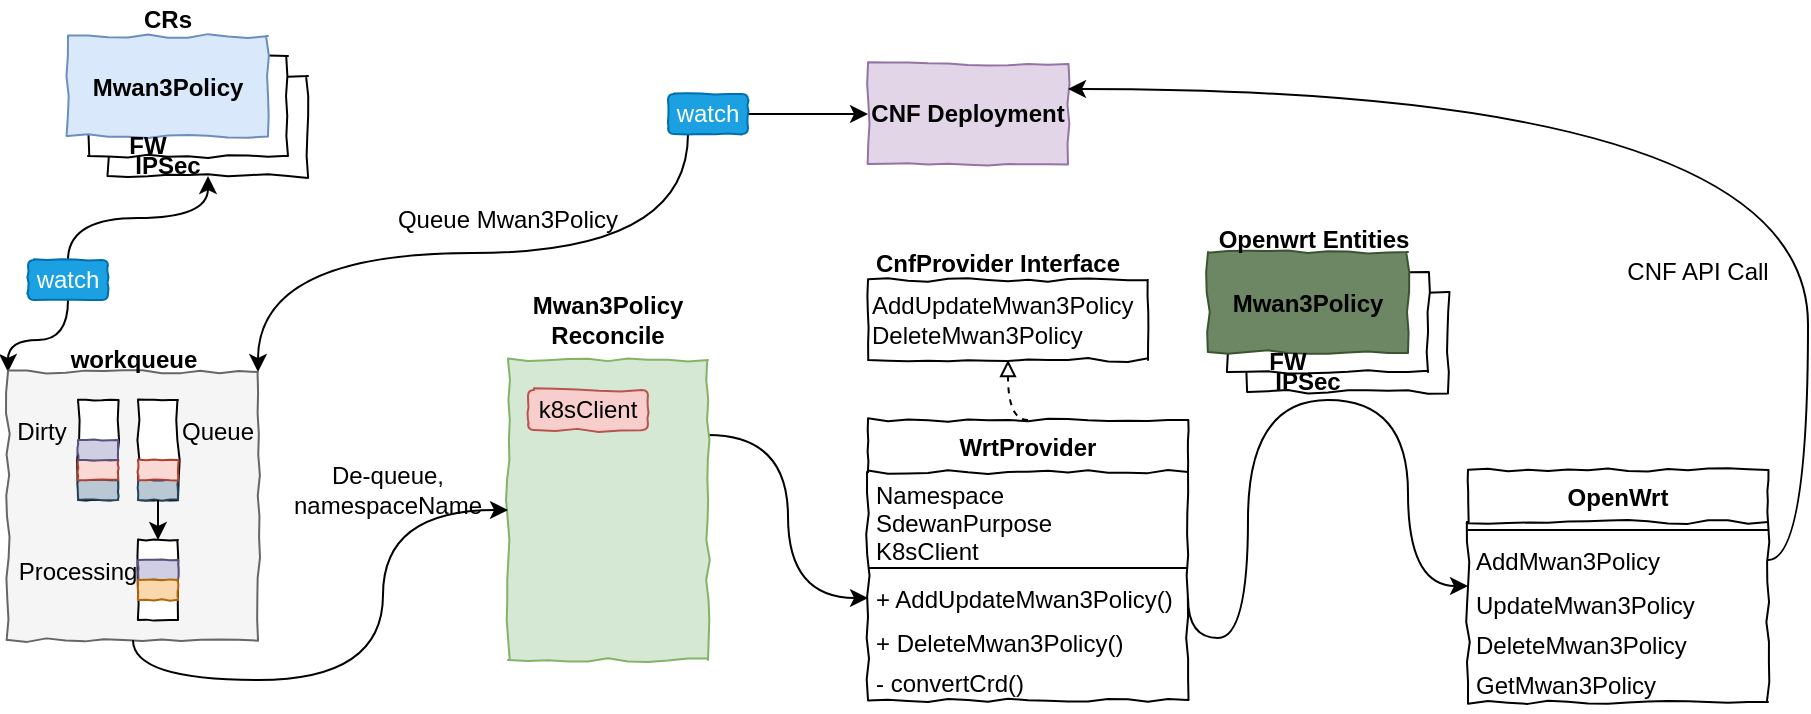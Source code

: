 <mxfile version="12.9.14" type="device"><diagram id="f-1GySHZMf33IIK9-Ksn" name="Page-1"><mxGraphModel dx="782" dy="1537" grid="1" gridSize="10" guides="1" tooltips="1" connect="1" arrows="1" fold="1" page="1" pageScale="1" pageWidth="850" pageHeight="1100" math="0" shadow="0"><root><mxCell id="0"/><mxCell id="1" parent="0"/><mxCell id="x0xqYOoP0zkLjhgs20uL-1" value="&lt;b&gt;CNF Deployment&lt;/b&gt;" style="rounded=0;whiteSpace=wrap;html=1;comic=1;fillColor=#e1d5e7;strokeColor=#9673a6;" vertex="1" parent="1"><mxGeometry x="920" y="-8" width="100" height="50" as="geometry"/></mxCell><mxCell id="x0xqYOoP0zkLjhgs20uL-100" style="edgeStyle=orthogonalEdgeStyle;curved=1;rounded=0;orthogonalLoop=1;jettySize=auto;html=1;exitX=1;exitY=0.25;exitDx=0;exitDy=0;entryX=0;entryY=0.5;entryDx=0;entryDy=0;endArrow=classic;endFill=1;" edge="1" parent="1" source="x0xqYOoP0zkLjhgs20uL-10" target="x0xqYOoP0zkLjhgs20uL-60"><mxGeometry relative="1" as="geometry"/></mxCell><mxCell id="x0xqYOoP0zkLjhgs20uL-10" value="" style="rounded=0;whiteSpace=wrap;html=1;comic=1;fillColor=#d5e8d4;strokeColor=#82b366;" vertex="1" parent="1"><mxGeometry x="740" y="140" width="100" height="150" as="geometry"/></mxCell><mxCell id="x0xqYOoP0zkLjhgs20uL-52" value="AddUpdateMwan3Policy&lt;br&gt;DeleteMwan3Policy" style="rounded=0;whiteSpace=wrap;html=1;comic=1;align=left;" vertex="1" parent="1"><mxGeometry x="920" y="100" width="140" height="40" as="geometry"/></mxCell><mxCell id="x0xqYOoP0zkLjhgs20uL-11" value="&lt;b&gt;Mwan3Policy Reconcile&lt;/b&gt;" style="text;html=1;strokeColor=none;fillColor=none;align=center;verticalAlign=middle;whiteSpace=wrap;rounded=0;comic=1;" vertex="1" parent="1"><mxGeometry x="770" y="110" width="40" height="20" as="geometry"/></mxCell><mxCell id="x0xqYOoP0zkLjhgs20uL-16" style="edgeStyle=orthogonalEdgeStyle;rounded=0;orthogonalLoop=1;jettySize=auto;html=1;exitX=0.5;exitY=0;exitDx=0;exitDy=0;entryX=0.5;entryY=1;entryDx=0;entryDy=0;curved=1;" edge="1" parent="1" source="x0xqYOoP0zkLjhgs20uL-14" target="x0xqYOoP0zkLjhgs20uL-6"><mxGeometry relative="1" as="geometry"/></mxCell><mxCell id="x0xqYOoP0zkLjhgs20uL-37" style="edgeStyle=orthogonalEdgeStyle;curved=1;rounded=0;orthogonalLoop=1;jettySize=auto;html=1;exitX=0.5;exitY=1;exitDx=0;exitDy=0;entryX=0;entryY=0;entryDx=0;entryDy=0;" edge="1" parent="1" source="x0xqYOoP0zkLjhgs20uL-14" target="x0xqYOoP0zkLjhgs20uL-35"><mxGeometry relative="1" as="geometry"/></mxCell><mxCell id="x0xqYOoP0zkLjhgs20uL-14" value="watch" style="rounded=1;whiteSpace=wrap;html=1;comic=1;fillColor=#1ba1e2;strokeColor=#006EAF;fontColor=#ffffff;" vertex="1" parent="1"><mxGeometry x="500" y="90" width="40" height="20" as="geometry"/></mxCell><mxCell id="x0xqYOoP0zkLjhgs20uL-39" style="edgeStyle=orthogonalEdgeStyle;curved=1;rounded=0;orthogonalLoop=1;jettySize=auto;html=1;exitX=1;exitY=0.5;exitDx=0;exitDy=0;entryX=0;entryY=0.5;entryDx=0;entryDy=0;" edge="1" parent="1" source="x0xqYOoP0zkLjhgs20uL-38" target="x0xqYOoP0zkLjhgs20uL-1"><mxGeometry relative="1" as="geometry"/></mxCell><mxCell id="x0xqYOoP0zkLjhgs20uL-40" style="edgeStyle=orthogonalEdgeStyle;curved=1;rounded=0;orthogonalLoop=1;jettySize=auto;html=1;exitX=0.25;exitY=1;exitDx=0;exitDy=0;entryX=1;entryY=0;entryDx=0;entryDy=0;" edge="1" parent="1" source="x0xqYOoP0zkLjhgs20uL-38" target="x0xqYOoP0zkLjhgs20uL-35"><mxGeometry relative="1" as="geometry"/></mxCell><mxCell id="x0xqYOoP0zkLjhgs20uL-38" value="watch" style="rounded=1;whiteSpace=wrap;html=1;comic=1;fillColor=#1ba1e2;strokeColor=#006EAF;fontColor=#ffffff;" vertex="1" parent="1"><mxGeometry x="820" y="7" width="40" height="20" as="geometry"/></mxCell><mxCell id="x0xqYOoP0zkLjhgs20uL-43" value="" style="group" vertex="1" connectable="0" parent="1"><mxGeometry x="520" y="-22" width="120" height="75" as="geometry"/></mxCell><mxCell id="x0xqYOoP0zkLjhgs20uL-6" value="" style="rounded=0;whiteSpace=wrap;html=1;comic=1;" vertex="1" parent="x0xqYOoP0zkLjhgs20uL-43"><mxGeometry x="20" y="20" width="100" height="50" as="geometry"/></mxCell><mxCell id="x0xqYOoP0zkLjhgs20uL-4" value="" style="rounded=0;whiteSpace=wrap;html=1;comic=1;" vertex="1" parent="x0xqYOoP0zkLjhgs20uL-43"><mxGeometry x="10" y="10" width="100" height="50" as="geometry"/></mxCell><mxCell id="x0xqYOoP0zkLjhgs20uL-2" value="" style="rounded=0;whiteSpace=wrap;html=1;comic=1;fillColor=#dae8fc;strokeColor=#6c8ebf;" vertex="1" parent="x0xqYOoP0zkLjhgs20uL-43"><mxGeometry width="100" height="50" as="geometry"/></mxCell><mxCell id="x0xqYOoP0zkLjhgs20uL-7" value="&lt;b&gt;Mwan3Policy&lt;/b&gt;" style="text;html=1;strokeColor=none;fillColor=none;align=center;verticalAlign=middle;whiteSpace=wrap;rounded=0;comic=1;" vertex="1" parent="x0xqYOoP0zkLjhgs20uL-43"><mxGeometry x="30" y="16" width="40" height="20" as="geometry"/></mxCell><mxCell id="x0xqYOoP0zkLjhgs20uL-8" value="&lt;b&gt;FW&lt;/b&gt;" style="text;html=1;strokeColor=none;fillColor=none;align=center;verticalAlign=middle;whiteSpace=wrap;rounded=0;comic=1;" vertex="1" parent="x0xqYOoP0zkLjhgs20uL-43"><mxGeometry x="20" y="45" width="40" height="20" as="geometry"/></mxCell><mxCell id="x0xqYOoP0zkLjhgs20uL-9" value="&lt;b&gt;IPSec&lt;/b&gt;" style="text;html=1;strokeColor=none;fillColor=none;align=center;verticalAlign=middle;whiteSpace=wrap;rounded=0;comic=1;" vertex="1" parent="x0xqYOoP0zkLjhgs20uL-43"><mxGeometry x="30" y="55" width="40" height="20" as="geometry"/></mxCell><mxCell id="x0xqYOoP0zkLjhgs20uL-45" value="" style="group" vertex="1" connectable="0" parent="1"><mxGeometry x="490" y="130" width="125" height="150" as="geometry"/></mxCell><mxCell id="x0xqYOoP0zkLjhgs20uL-35" value="" style="rounded=0;whiteSpace=wrap;html=1;comic=1;fillColor=#f5f5f5;strokeColor=#666666;fontColor=#333333;" vertex="1" parent="x0xqYOoP0zkLjhgs20uL-45"><mxGeometry y="16" width="125" height="134" as="geometry"/></mxCell><mxCell id="x0xqYOoP0zkLjhgs20uL-18" value="" style="rounded=0;whiteSpace=wrap;html=1;comic=1;" vertex="1" parent="x0xqYOoP0zkLjhgs20uL-45"><mxGeometry x="35" y="30" width="20" height="50" as="geometry"/></mxCell><mxCell id="x0xqYOoP0zkLjhgs20uL-19" value="" style="rounded=0;whiteSpace=wrap;html=1;comic=1;fillColor=#bac8d3;strokeColor=#23445d;" vertex="1" parent="x0xqYOoP0zkLjhgs20uL-45"><mxGeometry x="35" y="70" width="20" height="10" as="geometry"/></mxCell><mxCell id="x0xqYOoP0zkLjhgs20uL-20" value="" style="rounded=0;whiteSpace=wrap;html=1;comic=1;fillColor=#fad9d5;strokeColor=#ae4132;" vertex="1" parent="x0xqYOoP0zkLjhgs20uL-45"><mxGeometry x="35" y="60" width="20" height="10" as="geometry"/></mxCell><mxCell id="x0xqYOoP0zkLjhgs20uL-21" value="" style="rounded=0;whiteSpace=wrap;html=1;comic=1;fillColor=#d0cee2;strokeColor=#56517e;" vertex="1" parent="x0xqYOoP0zkLjhgs20uL-45"><mxGeometry x="35" y="50" width="20" height="10" as="geometry"/></mxCell><mxCell id="x0xqYOoP0zkLjhgs20uL-22" value="" style="rounded=0;whiteSpace=wrap;html=1;comic=1;" vertex="1" parent="x0xqYOoP0zkLjhgs20uL-45"><mxGeometry x="65" y="30" width="20" height="50" as="geometry"/></mxCell><mxCell id="x0xqYOoP0zkLjhgs20uL-23" value="" style="rounded=0;whiteSpace=wrap;html=1;comic=1;fillColor=#bac8d3;strokeColor=#23445d;" vertex="1" parent="x0xqYOoP0zkLjhgs20uL-45"><mxGeometry x="65" y="70" width="20" height="10" as="geometry"/></mxCell><mxCell id="x0xqYOoP0zkLjhgs20uL-24" value="" style="rounded=0;whiteSpace=wrap;html=1;comic=1;fillColor=#fad9d5;strokeColor=#ae4132;" vertex="1" parent="x0xqYOoP0zkLjhgs20uL-45"><mxGeometry x="65" y="60" width="20" height="10" as="geometry"/></mxCell><mxCell id="x0xqYOoP0zkLjhgs20uL-26" value="" style="rounded=0;whiteSpace=wrap;html=1;comic=1;" vertex="1" parent="x0xqYOoP0zkLjhgs20uL-45"><mxGeometry x="65" y="100" width="20" height="40" as="geometry"/></mxCell><mxCell id="x0xqYOoP0zkLjhgs20uL-30" style="edgeStyle=orthogonalEdgeStyle;rounded=0;orthogonalLoop=1;jettySize=auto;html=1;exitX=0.5;exitY=1;exitDx=0;exitDy=0;entryX=0.5;entryY=0;entryDx=0;entryDy=0;curved=1;" edge="1" parent="x0xqYOoP0zkLjhgs20uL-45" source="x0xqYOoP0zkLjhgs20uL-23" target="x0xqYOoP0zkLjhgs20uL-26"><mxGeometry relative="1" as="geometry"/></mxCell><mxCell id="x0xqYOoP0zkLjhgs20uL-29" value="" style="rounded=0;whiteSpace=wrap;html=1;comic=1;fillColor=#d0cee2;strokeColor=#56517e;" vertex="1" parent="x0xqYOoP0zkLjhgs20uL-45"><mxGeometry x="65" y="110" width="20" height="10" as="geometry"/></mxCell><mxCell id="x0xqYOoP0zkLjhgs20uL-31" value="Dirty" style="text;html=1;strokeColor=none;fillColor=none;align=center;verticalAlign=middle;whiteSpace=wrap;rounded=0;comic=1;" vertex="1" parent="x0xqYOoP0zkLjhgs20uL-45"><mxGeometry x="2" y="36" width="30" height="20" as="geometry"/></mxCell><mxCell id="x0xqYOoP0zkLjhgs20uL-32" value="Queue" style="text;html=1;strokeColor=none;fillColor=none;align=center;verticalAlign=middle;whiteSpace=wrap;rounded=0;comic=1;" vertex="1" parent="x0xqYOoP0zkLjhgs20uL-45"><mxGeometry x="90" y="36" width="30" height="20" as="geometry"/></mxCell><mxCell id="x0xqYOoP0zkLjhgs20uL-33" value="Processing" style="text;html=1;strokeColor=none;fillColor=none;align=center;verticalAlign=middle;whiteSpace=wrap;rounded=0;comic=1;" vertex="1" parent="x0xqYOoP0zkLjhgs20uL-45"><mxGeometry x="20" y="106" width="30" height="20" as="geometry"/></mxCell><mxCell id="x0xqYOoP0zkLjhgs20uL-34" value="" style="rounded=0;whiteSpace=wrap;html=1;comic=1;fillColor=#fad7ac;strokeColor=#b46504;" vertex="1" parent="x0xqYOoP0zkLjhgs20uL-45"><mxGeometry x="65" y="120" width="20" height="10" as="geometry"/></mxCell><mxCell id="x0xqYOoP0zkLjhgs20uL-36" value="&lt;b&gt;workqueue&lt;/b&gt;" style="text;html=1;strokeColor=none;fillColor=none;align=center;verticalAlign=middle;whiteSpace=wrap;rounded=0;comic=1;" vertex="1" parent="x0xqYOoP0zkLjhgs20uL-45"><mxGeometry x="47.5" width="30" height="20" as="geometry"/></mxCell><mxCell id="x0xqYOoP0zkLjhgs20uL-47" value="Queue Mwan3Policy" style="text;html=1;strokeColor=none;fillColor=none;align=center;verticalAlign=middle;whiteSpace=wrap;rounded=0;comic=1;" vertex="1" parent="1"><mxGeometry x="680" y="60" width="120" height="20" as="geometry"/></mxCell><mxCell id="x0xqYOoP0zkLjhgs20uL-50" style="edgeStyle=orthogonalEdgeStyle;curved=1;rounded=0;orthogonalLoop=1;jettySize=auto;html=1;exitX=0.5;exitY=1;exitDx=0;exitDy=0;entryX=0;entryY=0.5;entryDx=0;entryDy=0;" edge="1" parent="1" source="x0xqYOoP0zkLjhgs20uL-35" target="x0xqYOoP0zkLjhgs20uL-10"><mxGeometry relative="1" as="geometry"/></mxCell><mxCell id="x0xqYOoP0zkLjhgs20uL-51" value="De-queue, namespaceName" style="text;html=1;strokeColor=none;fillColor=none;align=center;verticalAlign=middle;whiteSpace=wrap;rounded=0;comic=1;" vertex="1" parent="1"><mxGeometry x="615" y="195" width="130" height="20" as="geometry"/></mxCell><mxCell id="x0xqYOoP0zkLjhgs20uL-54" value="&lt;b&gt;CnfProvider Interface&lt;/b&gt;" style="text;html=1;strokeColor=none;fillColor=none;align=center;verticalAlign=middle;whiteSpace=wrap;rounded=0;comic=1;" vertex="1" parent="1"><mxGeometry x="920" y="82" width="130" height="20" as="geometry"/></mxCell><mxCell id="x0xqYOoP0zkLjhgs20uL-68" style="edgeStyle=orthogonalEdgeStyle;curved=1;rounded=0;orthogonalLoop=1;jettySize=auto;html=1;exitX=0.5;exitY=0;exitDx=0;exitDy=0;entryX=0.5;entryY=1;entryDx=0;entryDy=0;endArrow=block;endFill=0;dashed=1;" edge="1" parent="1" source="x0xqYOoP0zkLjhgs20uL-57" target="x0xqYOoP0zkLjhgs20uL-52"><mxGeometry relative="1" as="geometry"/></mxCell><mxCell id="x0xqYOoP0zkLjhgs20uL-57" value="WrtProvider" style="swimlane;fontStyle=1;align=center;verticalAlign=top;childLayout=stackLayout;horizontal=1;startSize=26;horizontalStack=0;resizeParent=1;resizeParentMax=0;resizeLast=0;collapsible=1;marginBottom=0;comic=1;" vertex="1" parent="1"><mxGeometry x="920" y="170" width="160" height="140" as="geometry"/></mxCell><mxCell id="x0xqYOoP0zkLjhgs20uL-58" value="Namespace&#10;SdewanPurpose&#10;K8sClient" style="text;strokeColor=none;fillColor=none;align=left;verticalAlign=top;spacingLeft=4;spacingRight=0;overflow=hidden;rotatable=0;points=[[0,0.5],[1,0.5]];portConstraint=eastwest;spacing=0;" vertex="1" parent="x0xqYOoP0zkLjhgs20uL-57"><mxGeometry y="26" width="160" height="44" as="geometry"/></mxCell><mxCell id="x0xqYOoP0zkLjhgs20uL-59" value="" style="line;strokeWidth=1;fillColor=none;align=left;verticalAlign=middle;spacingTop=-1;spacingLeft=3;spacingRight=3;rotatable=0;labelPosition=right;points=[];portConstraint=eastwest;" vertex="1" parent="x0xqYOoP0zkLjhgs20uL-57"><mxGeometry y="70" width="160" height="8" as="geometry"/></mxCell><mxCell id="x0xqYOoP0zkLjhgs20uL-60" value="+ AddUpdateMwan3Policy()" style="text;strokeColor=none;fillColor=none;align=left;verticalAlign=top;spacingLeft=4;spacingRight=4;overflow=hidden;rotatable=0;points=[[0,0.5],[1,0.5]];portConstraint=eastwest;spacing=0;" vertex="1" parent="x0xqYOoP0zkLjhgs20uL-57"><mxGeometry y="78" width="160" height="22" as="geometry"/></mxCell><mxCell id="x0xqYOoP0zkLjhgs20uL-61" value="+ DeleteMwan3Policy()" style="text;strokeColor=none;fillColor=none;align=left;verticalAlign=top;spacingLeft=4;spacingRight=4;overflow=hidden;rotatable=0;points=[[0,0.5],[1,0.5]];portConstraint=eastwest;spacing=0;" vertex="1" parent="x0xqYOoP0zkLjhgs20uL-57"><mxGeometry y="100" width="160" height="20" as="geometry"/></mxCell><mxCell id="x0xqYOoP0zkLjhgs20uL-101" value="- convertCrd()" style="text;strokeColor=none;fillColor=none;align=left;verticalAlign=top;spacingLeft=4;spacingRight=4;overflow=hidden;rotatable=0;points=[[0,0.5],[1,0.5]];portConstraint=eastwest;spacing=0;" vertex="1" parent="x0xqYOoP0zkLjhgs20uL-57"><mxGeometry y="120" width="160" height="20" as="geometry"/></mxCell><mxCell id="x0xqYOoP0zkLjhgs20uL-69" value="&lt;b&gt;CRs&lt;/b&gt;" style="text;html=1;strokeColor=none;fillColor=none;align=center;verticalAlign=middle;whiteSpace=wrap;rounded=0;comic=1;" vertex="1" parent="1"><mxGeometry x="554.5" y="-40" width="30" height="20" as="geometry"/></mxCell><mxCell id="x0xqYOoP0zkLjhgs20uL-88" value="" style="group" vertex="1" connectable="0" parent="1"><mxGeometry x="1090" y="86" width="120" height="75" as="geometry"/></mxCell><mxCell id="x0xqYOoP0zkLjhgs20uL-89" value="" style="rounded=0;whiteSpace=wrap;html=1;comic=1;" vertex="1" parent="x0xqYOoP0zkLjhgs20uL-88"><mxGeometry x="20" y="20" width="100" height="50" as="geometry"/></mxCell><mxCell id="x0xqYOoP0zkLjhgs20uL-90" value="" style="rounded=0;whiteSpace=wrap;html=1;comic=1;" vertex="1" parent="x0xqYOoP0zkLjhgs20uL-88"><mxGeometry x="10" y="10" width="100" height="50" as="geometry"/></mxCell><mxCell id="x0xqYOoP0zkLjhgs20uL-91" value="" style="rounded=0;whiteSpace=wrap;html=1;comic=1;fillColor=#6d8764;strokeColor=#3A5431;fontColor=#ffffff;" vertex="1" parent="x0xqYOoP0zkLjhgs20uL-88"><mxGeometry width="100" height="50" as="geometry"/></mxCell><mxCell id="x0xqYOoP0zkLjhgs20uL-92" value="&lt;b&gt;Mwan3Policy&lt;/b&gt;" style="text;html=1;strokeColor=none;fillColor=none;align=center;verticalAlign=middle;whiteSpace=wrap;rounded=0;comic=1;" vertex="1" parent="x0xqYOoP0zkLjhgs20uL-88"><mxGeometry x="30" y="16" width="40" height="20" as="geometry"/></mxCell><mxCell id="x0xqYOoP0zkLjhgs20uL-93" value="&lt;b&gt;FW&lt;/b&gt;" style="text;html=1;strokeColor=none;fillColor=none;align=center;verticalAlign=middle;whiteSpace=wrap;rounded=0;comic=1;" vertex="1" parent="x0xqYOoP0zkLjhgs20uL-88"><mxGeometry x="20" y="45" width="40" height="20" as="geometry"/></mxCell><mxCell id="x0xqYOoP0zkLjhgs20uL-94" value="&lt;b&gt;IPSec&lt;/b&gt;" style="text;html=1;strokeColor=none;fillColor=none;align=center;verticalAlign=middle;whiteSpace=wrap;rounded=0;comic=1;" vertex="1" parent="x0xqYOoP0zkLjhgs20uL-88"><mxGeometry x="30" y="55" width="40" height="20" as="geometry"/></mxCell><mxCell id="x0xqYOoP0zkLjhgs20uL-95" value="&lt;b&gt;Openwrt Entities&lt;/b&gt;" style="text;html=1;strokeColor=none;fillColor=none;align=center;verticalAlign=middle;whiteSpace=wrap;rounded=0;comic=1;" vertex="1" parent="1"><mxGeometry x="1090" y="70" width="105.5" height="20" as="geometry"/></mxCell><mxCell id="x0xqYOoP0zkLjhgs20uL-71" value="OpenWrt" style="swimlane;fontStyle=1;align=center;verticalAlign=top;childLayout=stackLayout;horizontal=1;startSize=26;horizontalStack=0;resizeParent=1;resizeParentMax=0;resizeLast=0;collapsible=1;marginBottom=0;comic=1;" vertex="1" parent="1"><mxGeometry x="1220" y="195" width="150" height="116" as="geometry"/></mxCell><mxCell id="x0xqYOoP0zkLjhgs20uL-73" value="" style="line;strokeWidth=1;fillColor=none;align=left;verticalAlign=middle;spacingTop=-1;spacingLeft=3;spacingRight=3;rotatable=0;labelPosition=right;points=[];portConstraint=eastwest;" vertex="1" parent="x0xqYOoP0zkLjhgs20uL-71"><mxGeometry y="26" width="150" height="8" as="geometry"/></mxCell><mxCell id="x0xqYOoP0zkLjhgs20uL-74" value="AddMwan3Policy" style="text;strokeColor=none;fillColor=none;align=left;verticalAlign=top;spacingLeft=4;spacingRight=4;overflow=hidden;rotatable=0;points=[[0,0.5],[1,0.5]];portConstraint=eastwest;spacing=0;" vertex="1" parent="x0xqYOoP0zkLjhgs20uL-71"><mxGeometry y="34" width="150" height="22" as="geometry"/></mxCell><mxCell id="x0xqYOoP0zkLjhgs20uL-75" value="UpdateMwan3Policy" style="text;strokeColor=none;fillColor=none;align=left;verticalAlign=top;spacingLeft=4;spacingRight=4;overflow=hidden;rotatable=0;points=[[0,0.5],[1,0.5]];portConstraint=eastwest;spacing=0;" vertex="1" parent="x0xqYOoP0zkLjhgs20uL-71"><mxGeometry y="56" width="150" height="20" as="geometry"/></mxCell><mxCell id="x0xqYOoP0zkLjhgs20uL-77" value="DeleteMwan3Policy" style="text;strokeColor=none;fillColor=none;align=left;verticalAlign=top;spacingLeft=4;spacingRight=4;overflow=hidden;rotatable=0;points=[[0,0.5],[1,0.5]];portConstraint=eastwest;spacing=0;" vertex="1" parent="x0xqYOoP0zkLjhgs20uL-71"><mxGeometry y="76" width="150" height="20" as="geometry"/></mxCell><mxCell id="x0xqYOoP0zkLjhgs20uL-78" value="GetMwan3Policy" style="text;strokeColor=none;fillColor=none;align=left;verticalAlign=top;spacingLeft=4;spacingRight=4;overflow=hidden;rotatable=0;points=[[0,0.5],[1,0.5]];portConstraint=eastwest;spacing=0;" vertex="1" parent="x0xqYOoP0zkLjhgs20uL-71"><mxGeometry y="96" width="150" height="20" as="geometry"/></mxCell><mxCell id="x0xqYOoP0zkLjhgs20uL-96" style="edgeStyle=orthogonalEdgeStyle;curved=1;rounded=0;orthogonalLoop=1;jettySize=auto;html=1;exitX=1;exitY=0.5;exitDx=0;exitDy=0;endArrow=classic;endFill=1;" edge="1" parent="1" source="x0xqYOoP0zkLjhgs20uL-60" target="x0xqYOoP0zkLjhgs20uL-71"><mxGeometry relative="1" as="geometry"><Array as="points"><mxPoint x="1110" y="279"/><mxPoint x="1110" y="160"/><mxPoint x="1190" y="160"/><mxPoint x="1190" y="253"/></Array></mxGeometry></mxCell><mxCell id="x0xqYOoP0zkLjhgs20uL-98" value="k8sClient" style="rounded=1;whiteSpace=wrap;html=1;comic=1;fillColor=#f8cecc;strokeColor=#b85450;" vertex="1" parent="1"><mxGeometry x="750" y="155" width="60" height="20" as="geometry"/></mxCell><mxCell id="x0xqYOoP0zkLjhgs20uL-99" style="edgeStyle=orthogonalEdgeStyle;curved=1;rounded=0;orthogonalLoop=1;jettySize=auto;html=1;exitX=1;exitY=0.5;exitDx=0;exitDy=0;entryX=1;entryY=0.25;entryDx=0;entryDy=0;endArrow=classic;endFill=1;" edge="1" parent="1" source="x0xqYOoP0zkLjhgs20uL-74" target="x0xqYOoP0zkLjhgs20uL-1"><mxGeometry relative="1" as="geometry"/></mxCell><mxCell id="x0xqYOoP0zkLjhgs20uL-102" value="CNF API Call" style="text;html=1;strokeColor=none;fillColor=none;align=center;verticalAlign=middle;whiteSpace=wrap;rounded=0;comic=1;" vertex="1" parent="1"><mxGeometry x="1290" y="86" width="90" height="20" as="geometry"/></mxCell></root></mxGraphModel></diagram></mxfile>